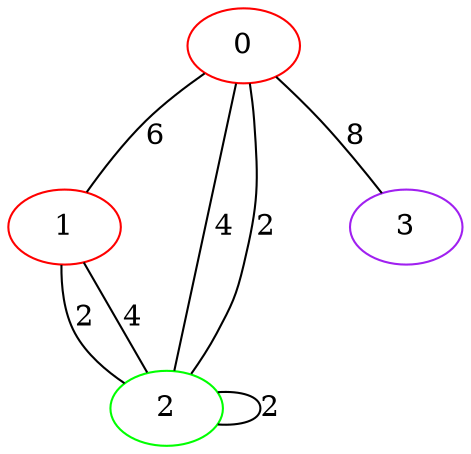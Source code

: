 graph "" {
0 [color=red, weight=1];
1 [color=red, weight=1];
2 [color=green, weight=2];
3 [color=purple, weight=4];
0 -- 1  [key=0, label=6];
0 -- 2  [key=0, label=4];
0 -- 2  [key=1, label=2];
0 -- 3  [key=0, label=8];
1 -- 2  [key=0, label=2];
1 -- 2  [key=1, label=4];
2 -- 2  [key=0, label=2];
}
